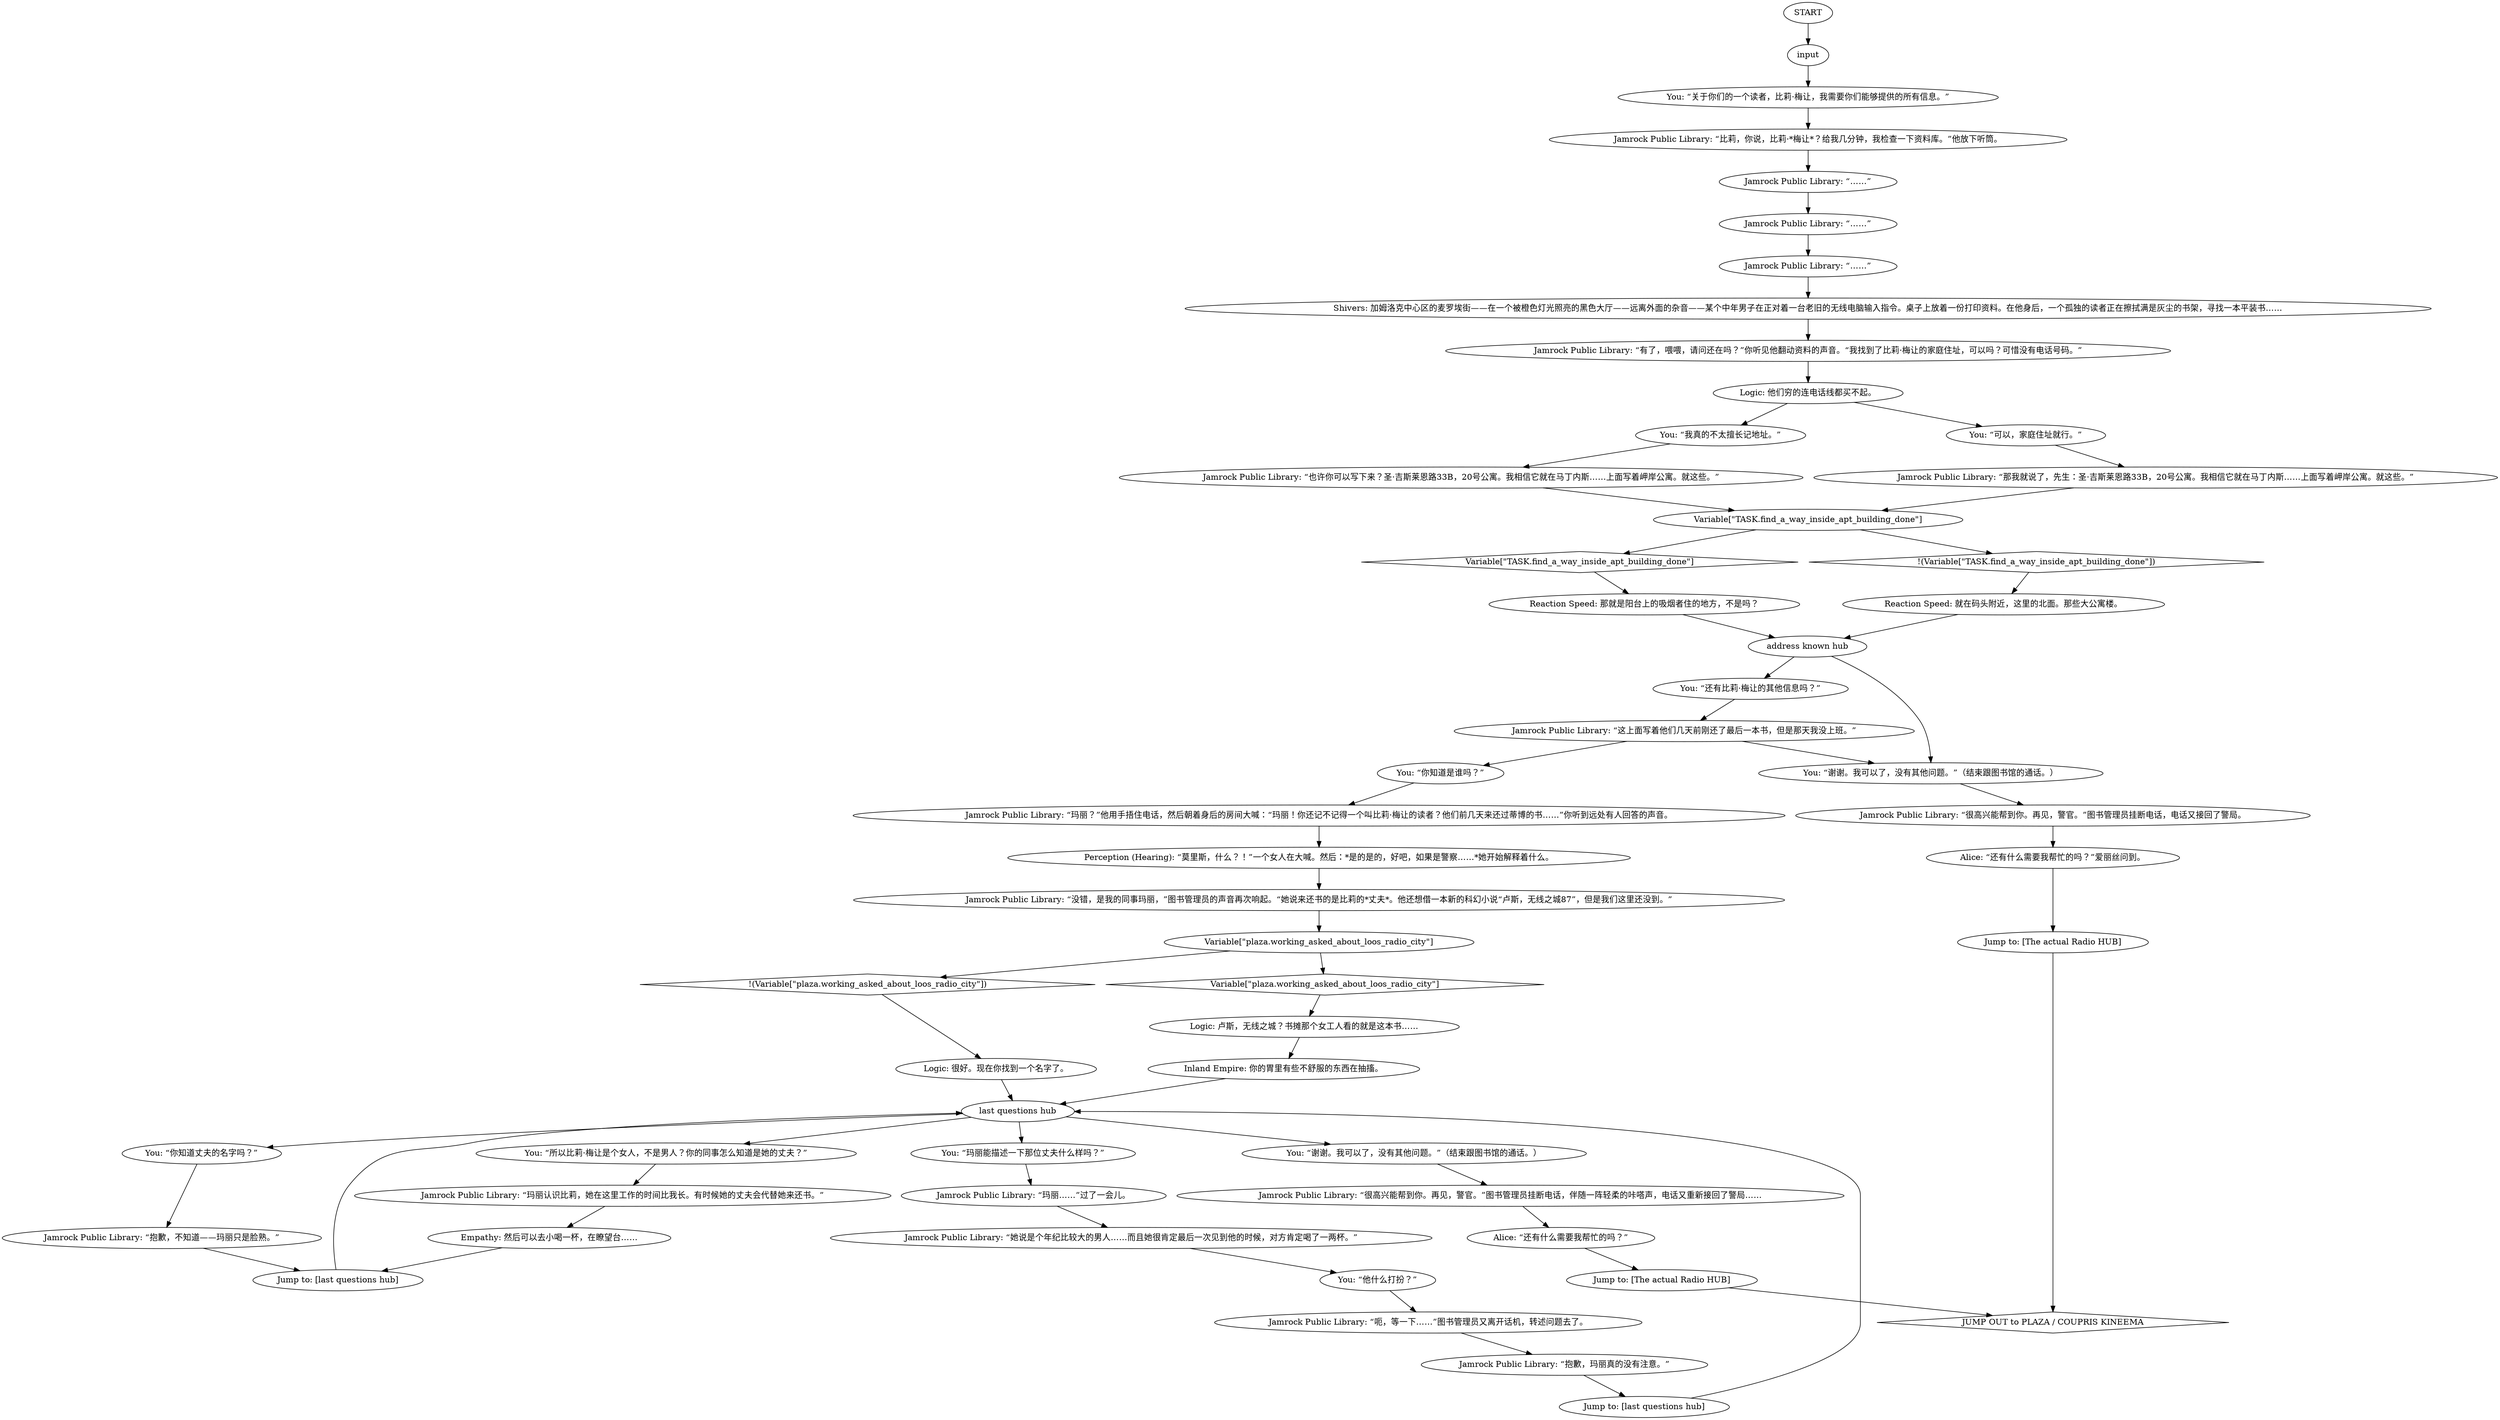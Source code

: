 # KINEEMA / CALLING THE LIBRARY
# Calling Jamrock Public Library to see if you can find out anything about the dead man found at the boardwalk. You'll get Working Class Woman's home address from here.
# ==================================================
digraph G {
	  0 [label="START"];
	  1 [label="input"];
	  2 [label="You: “谢谢。我可以了，没有其他问题。”（结束跟图书馆的通话。）"];
	  3 [label="Logic: 他们穷的连电话线都买不起。"];
	  4 [label="Jamrock Public Library: “有了，喂喂，请问还在吗？”你听见他翻动资料的声音。“我找到了比莉·梅让的家庭住址，可以吗？可惜没有电话号码。”"];
	  5 [label="Jamrock Public Library: “很高兴能帮到你。再见，警官。”图书管理员挂断电话，电话又接回了警局。"];
	  6 [label="You: “你知道是谁吗？”"];
	  7 [label="Jamrock Public Library: “玛丽？”他用手捂住电话，然后朝着身后的房间大喊：“玛丽！你还记不记得一个叫比莉·梅让的读者？他们前几天来还过蒂博的书……”你听到远处有人回答的声音。"];
	  8 [label="Variable[\"plaza.working_asked_about_loos_radio_city\"]"];
	  9 [label="Variable[\"plaza.working_asked_about_loos_radio_city\"]", shape=diamond];
	  10 [label="!(Variable[\"plaza.working_asked_about_loos_radio_city\"])", shape=diamond];
	  12 [label="You: “谢谢。我可以了，没有其他问题。”（结束跟图书馆的通话。）"];
	  13 [label="Variable[\"TASK.find_a_way_inside_apt_building_done\"]"];
	  14 [label="Variable[\"TASK.find_a_way_inside_apt_building_done\"]", shape=diamond];
	  15 [label="!(Variable[\"TASK.find_a_way_inside_apt_building_done\"])", shape=diamond];
	  16 [label="Jamrock Public Library: “比莉，你说，比莉·*梅让*？给我几分钟，我检查一下资料库。”他放下听筒。"];
	  17 [label="address known hub"];
	  18 [label="Empathy: 然后可以去小喝一杯，在瞭望台……"];
	  19 [label="last questions hub"];
	  20 [label="Jamrock Public Library: “很高兴能帮到你。再见，警官。”图书管理员挂断电话，伴随一阵轻柔的咔嗒声，电话又重新接回了警局……"];
	  21 [label="Jamrock Public Library: “也许你可以写下来？圣·吉斯莱恩路33B，20号公寓。我相信它就在马丁内斯……上面写着岬岸公寓。就这些。”"];
	  22 [label="Alice: “还有什么需要我帮忙的吗？”"];
	  23 [label="Jamrock Public Library: “玛丽……”过了一会儿。"];
	  24 [label="You: “可以，家庭住址就行。”"];
	  25 [label="You: “还有比莉·梅让的其他信息吗？”"];
	  26 [label="Jamrock Public Library: “她说是个年纪比较大的男人……而且她很肯定最后一次见到他的时候，对方肯定喝了一两杯。”"];
	  27 [label="Jamrock Public Library: “……”"];
	  28 [label="Jump to: [The actual Radio HUB]"];
	  29 [label="You: “所以比莉·梅让是个女人，不是男人？你的同事怎么知道是她的丈夫？”"];
	  30 [label="You: “玛丽能描述一下那位丈夫什么样吗？”"];
	  31 [label="You: “他什么打扮？”"];
	  32 [label="Reaction Speed: 那就是阳台上的吸烟者住的地方，不是吗？"];
	  33 [label="You: “关于你们的一个读者，比莉·梅让，我需要你们能够提供的所有信息。”"];
	  34 [label="Jump to: [last questions hub]"];
	  35 [label="You: “你知道丈夫的名字吗？”"];
	  36 [label="Jamrock Public Library: “抱歉，不知道——玛丽只是脸熟。”"];
	  37 [label="Alice: “还有什么需要我帮忙的吗？”爱丽丝问到。"];
	  38 [label="Logic: 卢斯，无线之城？书摊那个女工人看的就是这本书……"];
	  39 [label="Jump to: [last questions hub]"];
	  40 [label="Perception (Hearing): “莫里斯，什么？！”一个女人在大喊。然后：*是的是的，好吧，如果是警察……*她开始解释着什么。"];
	  41 [label="Logic: 很好。现在你找到一个名字了。"];
	  42 [label="Reaction Speed: 就在码头附近，这里的北面。那些大公寓楼。"];
	  43 [label="Jamrock Public Library: “……”"];
	  44 [label="Jamrock Public Library: “呃，等一下……”图书管理员又离开话机，转述问题去了。"];
	  45 [label="Jamrock Public Library: “……”"];
	  46 [label="Jamrock Public Library: “那我就说了，先生：圣·吉斯莱恩路33B，20号公寓。我相信它就在马丁内斯……上面写着岬岸公寓。就这些。”"];
	  47 [label="Jamrock Public Library: “这上面写着他们几天前刚还了最后一本书，但是那天我没上班。”"];
	  48 [label="Jamrock Public Library: “没错，是我的同事玛丽，”图书管理员的声音再次响起。“她说来还书的是比莉的*丈夫*。他还想借一本新的科幻小说“卢斯，无线之城87”，但是我们这里还没到。”"];
	  49 [label="Jump to: [The actual Radio HUB]"];
	  50 [label="Jamrock Public Library: “玛丽认识比莉，她在这里工作的时间比我长。有时候她的丈夫会代替她来还书。”"];
	  51 [label="Shivers: 加姆洛克中心区的麦罗埃街——在一个被橙色灯光照亮的黑色大厅——远离外面的杂音——某个中年男子在正对着一台老旧的无线电脑输入指令。桌子上放着一份打印资料。在他身后，一个孤独的读者正在擦拭满是灰尘的书架，寻找一本平装书……"];
	  52 [label="You: “我真的不太擅长记地址。”"];
	  53 [label="Inland Empire: 你的胃里有些不舒服的东西在抽搐。"];
	  54 [label="Jamrock Public Library: “抱歉，玛丽真的没有注意。”"];
	  7760201 [label="JUMP OUT to PLAZA / COUPRIS KINEEMA", shape=diamond];
	  0 -> 1
	  1 -> 33
	  2 -> 20
	  3 -> 24
	  3 -> 52
	  4 -> 3
	  5 -> 37
	  6 -> 7
	  7 -> 40
	  8 -> 9
	  8 -> 10
	  9 -> 38
	  10 -> 41
	  12 -> 5
	  13 -> 14
	  13 -> 15
	  14 -> 32
	  15 -> 42
	  16 -> 45
	  17 -> 25
	  17 -> 12
	  18 -> 34
	  19 -> 2
	  19 -> 35
	  19 -> 29
	  19 -> 30
	  20 -> 22
	  21 -> 13
	  22 -> 28
	  23 -> 26
	  24 -> 46
	  25 -> 47
	  26 -> 31
	  27 -> 43
	  28 -> 7760201
	  29 -> 50
	  30 -> 23
	  31 -> 44
	  32 -> 17
	  33 -> 16
	  34 -> 19
	  35 -> 36
	  36 -> 34
	  37 -> 49
	  38 -> 53
	  39 -> 19
	  40 -> 48
	  41 -> 19
	  42 -> 17
	  43 -> 51
	  44 -> 54
	  45 -> 27
	  46 -> 13
	  47 -> 12
	  47 -> 6
	  48 -> 8
	  49 -> 7760201
	  50 -> 18
	  51 -> 4
	  52 -> 21
	  53 -> 19
	  54 -> 39
}

